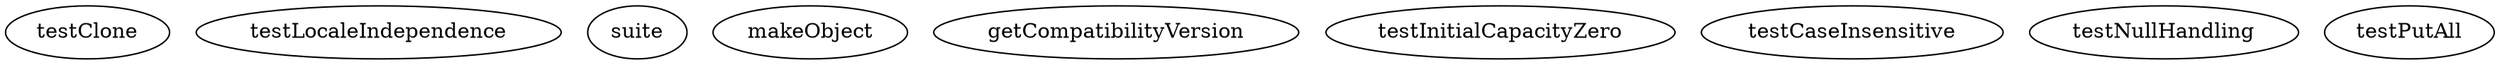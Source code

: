 digraph G {
testClone;
testLocaleIndependence;
suite;
makeObject;
getCompatibilityVersion;
testInitialCapacityZero;
testCaseInsensitive;
testNullHandling;
testPutAll;
}